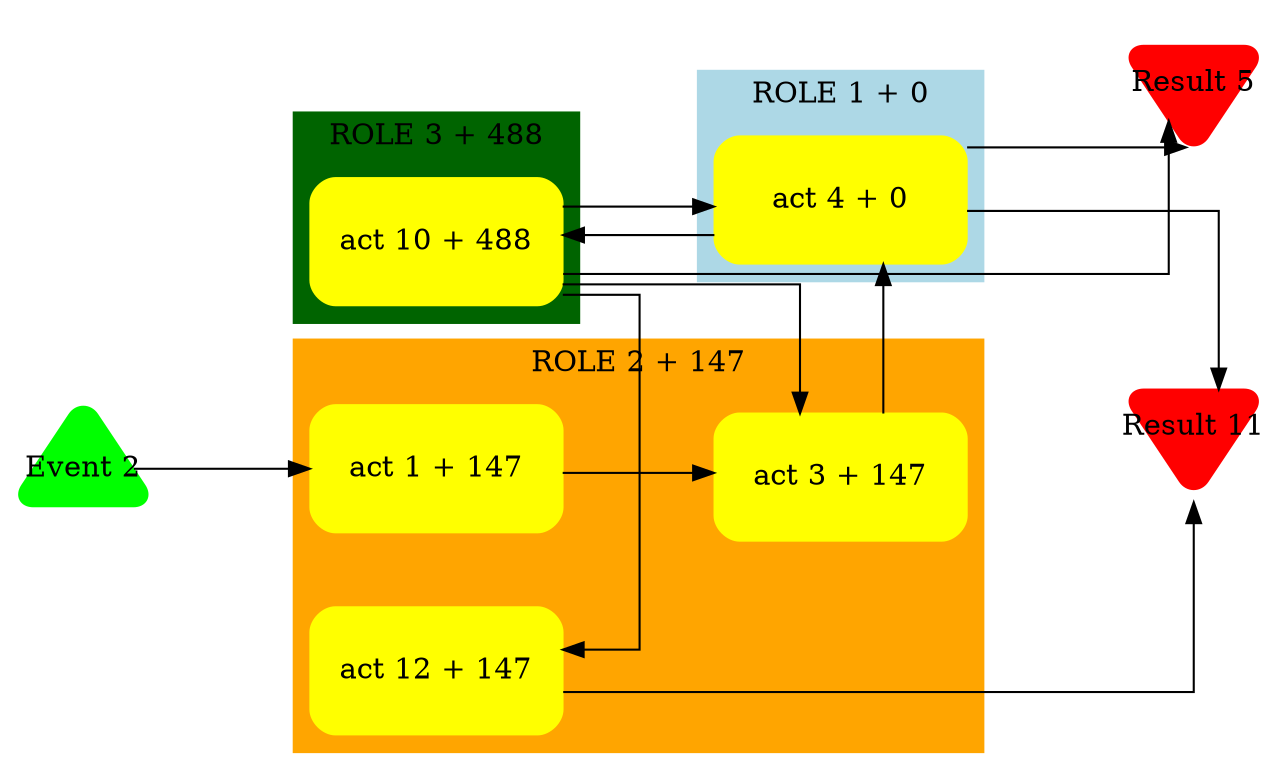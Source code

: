 digraph diagram24 {
	graph [bb="40.5,157,680,563",
		nodesep=0.5,
		overlap=scalexy,
		rankdir=LR,
		sep=1,
		splines=ortho
	];
	node [fontsize=14.0,
		label="\N"
	];
	subgraph cluster_8 {
		graph [bb="202,157,339,462",
			color=lightblue,
			label="ROLE 1 + 0",
			lheight=0.19,
			lp="232,450",
			lwidth=0.96,
			style=filled
		];
		4		 [color=yellow,
			fixedsize=true,
			height=0.84722,
			label="act 4 + 0",
			pos="270.5,401",
			shape=box,
			style="rounded,filled",
			width=1.6806];
	}
	subgraph cluster_7 {
		graph [bb="349,157,680,462",
			color=orange,
			label="ROLE 2 + 147",
			lheight=0.19,
			lp="379,450",
			lwidth=1.15,
			style=filled
		];
		1		 [color=yellow,
			fixedsize=true,
			height=0.84722,
			label="act 1 + 147",
			pos="417.5,196",
			shape=box,
			style="rounded,filled",
			width=1.6806];
		3		 [color=yellow,
			fixedsize=true,
			height=0.84722,
			label="act 3 + 147",
			pos="611.5,196",
			shape=box,
			style="rounded,filled",
			width=1.6806];
		1 -> 3		 [minlen=2.0,
			pos="e,550.71,196 478.08,196 478.08,196 540.71,196 540.71,196"];
		12		 [color=yellow,
			fixedsize=true,
			height=0.84722,
			label="act 12 + 147",
			pos="417.5,293",
			shape=box,
			style="rounded,filled",
			width=1.6806];
	}
	subgraph cluster_9 {
		graph [bb="496,157,633,462",
			color=darkgreen,
			label="ROLE 3 + 488",
			lheight=0.19,
			lp="526,450",
			lwidth=1.15,
			style=filled
		];
		10		 [color=yellow,
			fixedsize=true,
			height=0.84722,
			label="act 10 + 488",
			pos="564.5,367",
			shape=box,
			style="rounded,filled",
			width=1.6806];
	}
	4 -> 10	 [minlen=2.0,
		pos="e,503.99,356 300.75,370.49 300.75,362.46 300.75,356 300.75,356 300.75,356 493.99,356 493.99,356"];
	5	 [color=red,
		fixedsize=true,
		height=1,
		label="Result 5",
		pos="464.5,527",
		shape=invtriangle,
		style="rounded,filled",
		width=1];
	4 -> 5	 [minlen=2.0,
		pos="e,462.32,494 270.5,431.71 270.5,458.8 270.5,494 270.5,494 270.5,494 452.32,494 452.32,494"];
	11	 [color=red,
		fixedsize=true,
		height=1,
		label="Result 11",
		pos="464.5,399",
		shape=invtriangle,
		style="rounded,filled",
		width=1];
	4 -> 11	 [minlen=2.0,
		pos="e,439.07,401 331.08,401 331.08,401 429.07,401 429.07,401"];
	3 -> 4	 [minlen=2.0,
		pos="e,240.25,370.48 575.67,226.74 575.67,266.3 575.67,330 575.67,330 575.67,330 240.25,330 240.25,330 240.25,330 240.25,360.48 240.25,\
360.48"];
	12 -> 11	 [minlen=2.0,
		pos="e,445,392.06 445,323.66 445,323.66 445,382.06 445,382.06"];
	10 -> 4	 [minlen=2.0,
		pos="e,270.5,370.45 503.94,349 417.87,349 270.5,349 270.5,349 270.5,349 270.5,360.45 270.5,360.45"];
	10 -> 3	 [minlen=2.0,
		pos="e,600.33,226.59 600.33,336.43 600.33,336.43 600.33,236.59 600.33,236.59"];
	10 -> 12	 [minlen=2.0,
		pos="e,461.5,323.53 503.99,343 481.57,343 461.5,343 461.5,343 461.5,343 461.5,333.53 461.5,333.53"];
	10 -> 5	 [minlen=2.0,
		pos="e,488.71,527 564.5,397.85 564.5,444.34 564.5,527 564.5,527 564.5,527 498.71,527 498.71,527"];
	2	 [color=green,
		fixedsize=true,
		height=1,
		label="Event 2",
		pos="76.5,462",
		shape=triangle,
		style="rounded,filled",
		width=1];
	2 -> 1	 [minlen=2.0,
		pos="e,356.93,196 76.5,443.72 76.5,383.62 76.5,196 76.5,196 76.5,196 346.93,196 346.93,196"];
}
